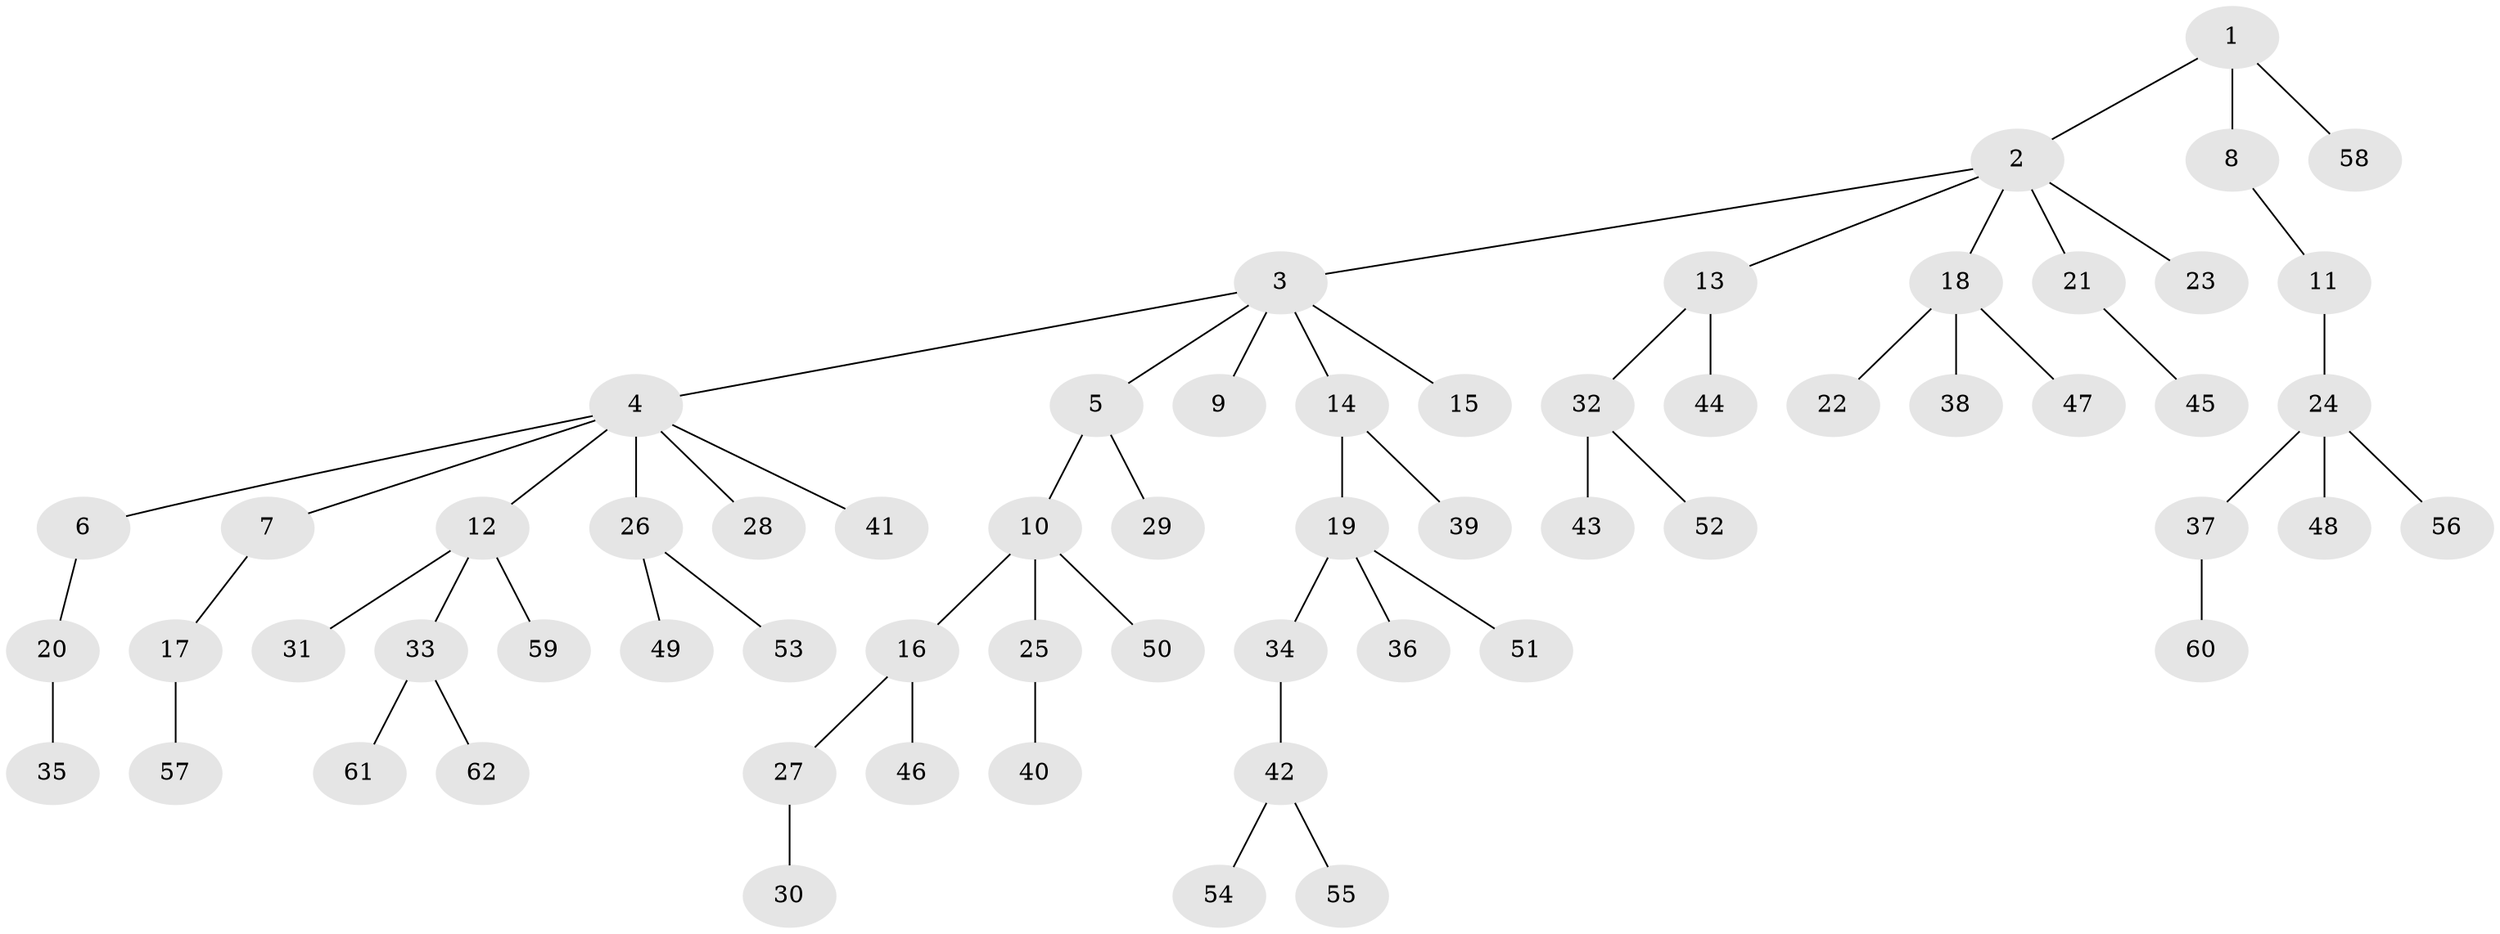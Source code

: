 // Generated by graph-tools (version 1.1) at 2025/11/02/27/25 16:11:26]
// undirected, 62 vertices, 61 edges
graph export_dot {
graph [start="1"]
  node [color=gray90,style=filled];
  1;
  2;
  3;
  4;
  5;
  6;
  7;
  8;
  9;
  10;
  11;
  12;
  13;
  14;
  15;
  16;
  17;
  18;
  19;
  20;
  21;
  22;
  23;
  24;
  25;
  26;
  27;
  28;
  29;
  30;
  31;
  32;
  33;
  34;
  35;
  36;
  37;
  38;
  39;
  40;
  41;
  42;
  43;
  44;
  45;
  46;
  47;
  48;
  49;
  50;
  51;
  52;
  53;
  54;
  55;
  56;
  57;
  58;
  59;
  60;
  61;
  62;
  1 -- 2;
  1 -- 8;
  1 -- 58;
  2 -- 3;
  2 -- 13;
  2 -- 18;
  2 -- 21;
  2 -- 23;
  3 -- 4;
  3 -- 5;
  3 -- 9;
  3 -- 14;
  3 -- 15;
  4 -- 6;
  4 -- 7;
  4 -- 12;
  4 -- 26;
  4 -- 28;
  4 -- 41;
  5 -- 10;
  5 -- 29;
  6 -- 20;
  7 -- 17;
  8 -- 11;
  10 -- 16;
  10 -- 25;
  10 -- 50;
  11 -- 24;
  12 -- 31;
  12 -- 33;
  12 -- 59;
  13 -- 32;
  13 -- 44;
  14 -- 19;
  14 -- 39;
  16 -- 27;
  16 -- 46;
  17 -- 57;
  18 -- 22;
  18 -- 38;
  18 -- 47;
  19 -- 34;
  19 -- 36;
  19 -- 51;
  20 -- 35;
  21 -- 45;
  24 -- 37;
  24 -- 48;
  24 -- 56;
  25 -- 40;
  26 -- 49;
  26 -- 53;
  27 -- 30;
  32 -- 43;
  32 -- 52;
  33 -- 61;
  33 -- 62;
  34 -- 42;
  37 -- 60;
  42 -- 54;
  42 -- 55;
}
